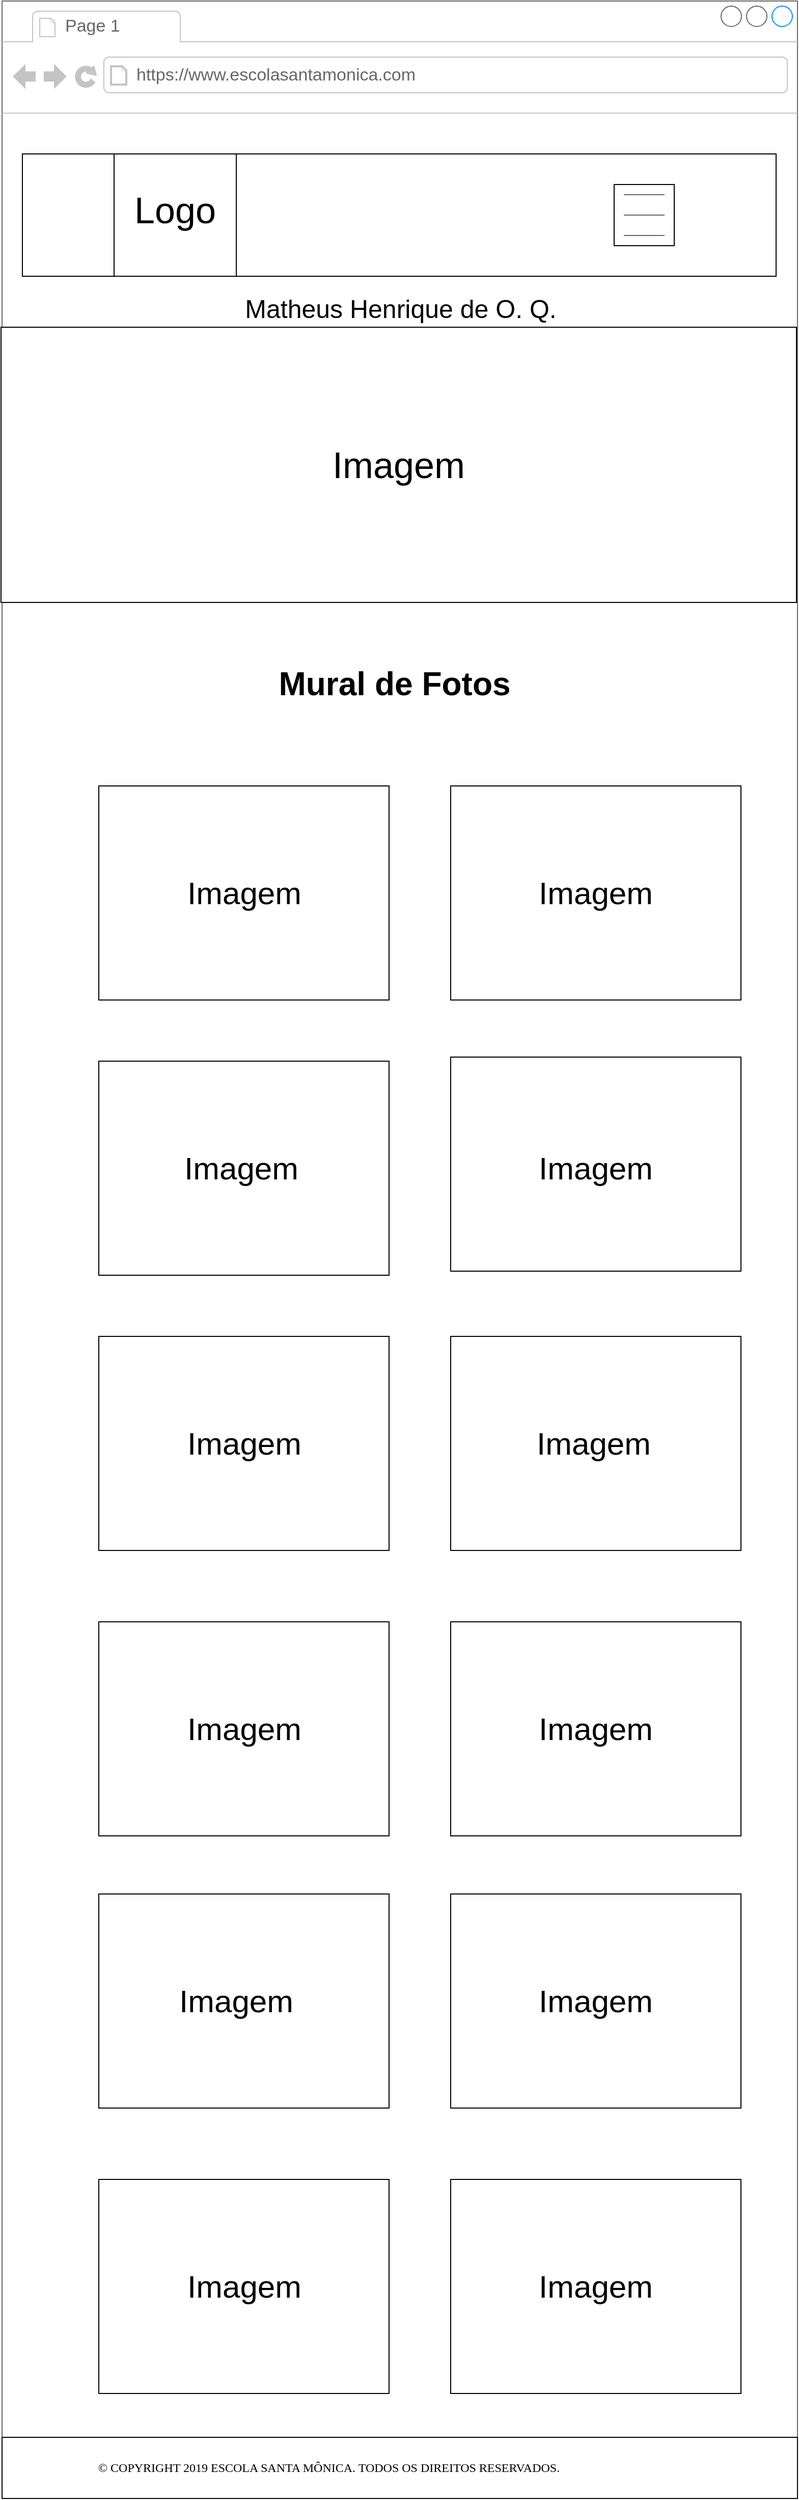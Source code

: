 <mxfile version="12.2.2" type="device" pages="1"><diagram name="Page-1" id="2cc2dc42-3aac-f2a9-1cec-7a8b7cbee084"><mxGraphModel dx="838" dy="481" grid="1" gridSize="10" guides="1" tooltips="1" connect="1" arrows="1" fold="1" page="1" pageScale="1" pageWidth="800" pageHeight="1066" background="#ffffff" math="0" shadow="0"><root><mxCell id="0"/><mxCell id="1" parent="0"/><mxCell id="7026571954dc6520-1" value="" style="strokeWidth=1;shadow=0;dashed=0;align=center;html=1;shape=mxgraph.mockup.containers.browserWindow;rSize=0;strokeColor=#666666;mainText=,;recursiveResize=0;rounded=0;labelBackgroundColor=none;fontFamily=Verdana;fontSize=12;fontStyle=0" parent="1" vertex="1"><mxGeometry x="9" y="30" width="781" height="2390" as="geometry"/></mxCell><mxCell id="7026571954dc6520-2" value="Page 1" style="strokeWidth=1;shadow=0;dashed=0;align=center;html=1;shape=mxgraph.mockup.containers.anchor;fontSize=17;fontColor=#666666;align=left;" parent="7026571954dc6520-1" vertex="1"><mxGeometry x="60" y="12" width="110" height="26" as="geometry"/></mxCell><mxCell id="7026571954dc6520-3" value="https://www.escolasantamonica.com" style="strokeWidth=1;shadow=0;dashed=0;align=center;html=1;shape=mxgraph.mockup.containers.anchor;rSize=0;fontSize=17;fontColor=#666666;align=left;" parent="7026571954dc6520-1" vertex="1"><mxGeometry x="130" y="60" width="250" height="26" as="geometry"/></mxCell><mxCell id="7026571954dc6520-15" value="" style="verticalLabelPosition=bottom;shadow=0;dashed=0;align=center;html=1;verticalAlign=top;strokeWidth=1;shape=mxgraph.mockup.markup.line;strokeColor=#999999;rounded=0;labelBackgroundColor=none;fillColor=#ffffff;fontFamily=Verdana;fontSize=12;fontColor=#000000;" parent="7026571954dc6520-1" vertex="1"><mxGeometry y="310" width="770" height="20" as="geometry"/></mxCell><mxCell id="7026571954dc6520-21" value="" style="verticalLabelPosition=bottom;shadow=0;dashed=0;align=center;html=1;verticalAlign=top;strokeWidth=1;shape=mxgraph.mockup.markup.line;strokeColor=#999999;rounded=0;labelBackgroundColor=none;fillColor=#ffffff;fontFamily=Verdana;fontSize=12;fontColor=#000000;" parent="7026571954dc6520-1" vertex="1"><mxGeometry y="580" width="770" height="20" as="geometry"/></mxCell><mxCell id="ewFMJKoFP-ZU7OxCMfp1-6" value="" style="rounded=0;whiteSpace=wrap;html=1;" parent="7026571954dc6520-1" vertex="1"><mxGeometry x="20" y="150" width="740" height="120" as="geometry"/></mxCell><mxCell id="j2zbWTqFvS1fBI7Qq0S7-1" value="&lt;font size=&quot;1&quot;&gt;&lt;b style=&quot;font-size: 32px&quot;&gt;Mural de Fotos&lt;/b&gt;&lt;/font&gt;" style="text;html=1;strokeColor=none;fillColor=none;align=center;verticalAlign=middle;whiteSpace=wrap;rounded=0;" parent="7026571954dc6520-1" vertex="1"><mxGeometry x="253" y="660" width="265" height="20" as="geometry"/></mxCell><mxCell id="fvU2fTR692eFY3aPYThP-1" value="&lt;font style=&quot;font-size: 36px&quot;&gt;Imagem&lt;/font&gt;" style="rounded=0;whiteSpace=wrap;html=1;" parent="7026571954dc6520-1" vertex="1"><mxGeometry x="-1" y="320" width="781" height="270" as="geometry"/></mxCell><mxCell id="j2zbWTqFvS1fBI7Qq0S7-2" value="" style="rounded=0;whiteSpace=wrap;html=1;" parent="7026571954dc6520-1" vertex="1"><mxGeometry x="95" y="770" width="285" height="210" as="geometry"/></mxCell><mxCell id="y_Yj39JNHj2g9kZFXk6k-1" value="" style="rounded=0;whiteSpace=wrap;html=1;" parent="7026571954dc6520-1" vertex="1"><mxGeometry x="601" y="180" width="59" height="60" as="geometry"/></mxCell><mxCell id="y_Yj39JNHj2g9kZFXk6k-2" value="" style="endArrow=none;html=1;fillColor=#f5f5f5;strokeColor=#666666;" parent="7026571954dc6520-1" edge="1"><mxGeometry width="50" height="50" relative="1" as="geometry"><mxPoint x="610.5" y="190" as="sourcePoint"/><mxPoint x="650.5" y="190" as="targetPoint"/></mxGeometry></mxCell><mxCell id="y_Yj39JNHj2g9kZFXk6k-3" value="" style="endArrow=none;html=1;fillColor=#f5f5f5;strokeColor=#666666;" parent="7026571954dc6520-1" edge="1"><mxGeometry width="50" height="50" relative="1" as="geometry"><mxPoint x="610.5" y="210" as="sourcePoint"/><mxPoint x="650.5" y="210" as="targetPoint"/></mxGeometry></mxCell><mxCell id="y_Yj39JNHj2g9kZFXk6k-5" value="" style="rounded=0;whiteSpace=wrap;html=1;" parent="7026571954dc6520-1" vertex="1"><mxGeometry x="440.5" y="1036" width="285" height="210" as="geometry"/></mxCell><mxCell id="y_Yj39JNHj2g9kZFXk6k-6" value="" style="rounded=0;whiteSpace=wrap;html=1;" parent="7026571954dc6520-1" vertex="1"><mxGeometry x="95" y="1310" width="285" height="210" as="geometry"/></mxCell><mxCell id="y_Yj39JNHj2g9kZFXk6k-8" value="" style="rounded=0;whiteSpace=wrap;html=1;" parent="7026571954dc6520-1" vertex="1"><mxGeometry x="110" y="150" width="120" height="120" as="geometry"/></mxCell><mxCell id="y_Yj39JNHj2g9kZFXk6k-13" value="&lt;font style=&quot;font-size: 36px&quot;&gt;Logo&lt;/font&gt;" style="text;html=1;strokeColor=none;fillColor=none;align=center;verticalAlign=middle;whiteSpace=wrap;rounded=0;" parent="7026571954dc6520-1" vertex="1"><mxGeometry x="147" y="190.5" width="46" height="29" as="geometry"/></mxCell><mxCell id="y_Yj39JNHj2g9kZFXk6k-14" value="" style="endArrow=none;html=1;fillColor=#f5f5f5;strokeColor=#666666;" parent="7026571954dc6520-1" edge="1"><mxGeometry width="50" height="50" relative="1" as="geometry"><mxPoint x="610.5" y="230" as="sourcePoint"/><mxPoint x="650.5" y="230" as="targetPoint"/></mxGeometry></mxCell><mxCell id="dwJY_WXyVM_LCerNqVSv-1" value="" style="rounded=0;whiteSpace=wrap;html=1;" parent="7026571954dc6520-1" vertex="1"><mxGeometry x="440.5" y="770" width="285" height="210" as="geometry"/></mxCell><mxCell id="dwJY_WXyVM_LCerNqVSv-2" value="" style="rounded=0;whiteSpace=wrap;html=1;" parent="7026571954dc6520-1" vertex="1"><mxGeometry x="95" y="1040" width="285" height="210" as="geometry"/></mxCell><mxCell id="dwJY_WXyVM_LCerNqVSv-3" value="" style="rounded=0;whiteSpace=wrap;html=1;" parent="7026571954dc6520-1" vertex="1"><mxGeometry x="440.5" y="1310" width="285" height="210" as="geometry"/></mxCell><mxCell id="dwJY_WXyVM_LCerNqVSv-4" value="" style="rounded=0;whiteSpace=wrap;html=1;" parent="7026571954dc6520-1" vertex="1"><mxGeometry x="95" y="1590" width="285" height="210" as="geometry"/></mxCell><mxCell id="dwJY_WXyVM_LCerNqVSv-5" value="" style="rounded=0;whiteSpace=wrap;html=1;" parent="7026571954dc6520-1" vertex="1"><mxGeometry x="440.5" y="1590" width="285" height="210" as="geometry"/></mxCell><mxCell id="TOjJxOw6lqvirdKGVcZh-1" value="" style="rounded=0;whiteSpace=wrap;html=1;" parent="7026571954dc6520-1" vertex="1"><mxGeometry x="95" y="1857" width="285" height="210" as="geometry"/></mxCell><mxCell id="TOjJxOw6lqvirdKGVcZh-2" value="" style="rounded=0;whiteSpace=wrap;html=1;" parent="7026571954dc6520-1" vertex="1"><mxGeometry x="440.5" y="1857" width="285" height="210" as="geometry"/></mxCell><mxCell id="TOjJxOw6lqvirdKGVcZh-3" value="" style="rounded=0;whiteSpace=wrap;html=1;" parent="7026571954dc6520-1" vertex="1"><mxGeometry x="95" y="2137" width="285" height="210" as="geometry"/></mxCell><mxCell id="TOjJxOw6lqvirdKGVcZh-4" value="" style="rounded=0;whiteSpace=wrap;html=1;" parent="7026571954dc6520-1" vertex="1"><mxGeometry x="440.5" y="2137" width="285" height="210" as="geometry"/></mxCell><mxCell id="TOjJxOw6lqvirdKGVcZh-5" value="&lt;font style=&quot;font-size: 31px&quot;&gt;Imagem&lt;/font&gt;" style="text;html=1;strokeColor=none;fillColor=none;align=center;verticalAlign=middle;whiteSpace=wrap;rounded=0;" parent="7026571954dc6520-1" vertex="1"><mxGeometry x="218" y="865" width="40" height="20" as="geometry"/></mxCell><mxCell id="TOjJxOw6lqvirdKGVcZh-6" value="&lt;font style=&quot;font-size: 31px&quot;&gt;Imagem&lt;/font&gt;" style="text;html=1;strokeColor=none;fillColor=none;align=center;verticalAlign=middle;whiteSpace=wrap;rounded=0;" parent="7026571954dc6520-1" vertex="1"><mxGeometry x="563" y="865" width="40" height="20" as="geometry"/></mxCell><mxCell id="TOjJxOw6lqvirdKGVcZh-7" value="&lt;font style=&quot;font-size: 31px&quot;&gt;Imagem&lt;/font&gt;" style="text;html=1;strokeColor=none;fillColor=none;align=center;verticalAlign=middle;whiteSpace=wrap;rounded=0;" parent="7026571954dc6520-1" vertex="1"><mxGeometry x="215" y="1135" width="40" height="20" as="geometry"/></mxCell><mxCell id="TOjJxOw6lqvirdKGVcZh-8" value="&lt;font style=&quot;font-size: 31px&quot;&gt;Imagem&lt;/font&gt;" style="text;html=1;strokeColor=none;fillColor=none;align=center;verticalAlign=middle;whiteSpace=wrap;rounded=0;" parent="7026571954dc6520-1" vertex="1"><mxGeometry x="563" y="1135" width="40" height="20" as="geometry"/></mxCell><mxCell id="TOjJxOw6lqvirdKGVcZh-9" value="&lt;font style=&quot;font-size: 31px&quot;&gt;Imagem&lt;/font&gt;" style="text;html=1;strokeColor=none;fillColor=none;align=center;verticalAlign=middle;whiteSpace=wrap;rounded=0;" parent="7026571954dc6520-1" vertex="1"><mxGeometry x="218" y="1405" width="40" height="20" as="geometry"/></mxCell><mxCell id="TOjJxOw6lqvirdKGVcZh-10" value="&lt;font style=&quot;font-size: 31px&quot;&gt;Imagem&lt;/font&gt;" style="text;html=1;strokeColor=none;fillColor=none;align=center;verticalAlign=middle;whiteSpace=wrap;rounded=0;" parent="7026571954dc6520-1" vertex="1"><mxGeometry x="561" y="1405" width="40" height="20" as="geometry"/></mxCell><mxCell id="TOjJxOw6lqvirdKGVcZh-11" value="&lt;font style=&quot;font-size: 31px&quot;&gt;Imagem&lt;/font&gt;" style="text;html=1;strokeColor=none;fillColor=none;align=center;verticalAlign=middle;whiteSpace=wrap;rounded=0;" parent="7026571954dc6520-1" vertex="1"><mxGeometry x="218" y="1685" width="40" height="20" as="geometry"/></mxCell><mxCell id="TOjJxOw6lqvirdKGVcZh-12" value="&lt;font style=&quot;font-size: 31px&quot;&gt;Imagem&lt;/font&gt;" style="text;html=1;strokeColor=none;fillColor=none;align=center;verticalAlign=middle;whiteSpace=wrap;rounded=0;" parent="7026571954dc6520-1" vertex="1"><mxGeometry x="563" y="1685" width="40" height="20" as="geometry"/></mxCell><mxCell id="TOjJxOw6lqvirdKGVcZh-13" value="&lt;font style=&quot;font-size: 31px&quot;&gt;Imagem&lt;/font&gt;" style="text;html=1;strokeColor=none;fillColor=none;align=center;verticalAlign=middle;whiteSpace=wrap;rounded=0;" parent="7026571954dc6520-1" vertex="1"><mxGeometry x="210" y="1952" width="40" height="20" as="geometry"/></mxCell><mxCell id="TOjJxOw6lqvirdKGVcZh-14" value="&lt;font style=&quot;font-size: 31px&quot;&gt;Imagem&lt;/font&gt;" style="text;html=1;strokeColor=none;fillColor=none;align=center;verticalAlign=middle;whiteSpace=wrap;rounded=0;" parent="7026571954dc6520-1" vertex="1"><mxGeometry x="563" y="1952" width="40" height="20" as="geometry"/></mxCell><mxCell id="TOjJxOw6lqvirdKGVcZh-15" value="&lt;font style=&quot;font-size: 31px&quot;&gt;Imagem&lt;/font&gt;" style="text;html=1;strokeColor=none;fillColor=none;align=center;verticalAlign=middle;whiteSpace=wrap;rounded=0;" parent="7026571954dc6520-1" vertex="1"><mxGeometry x="218" y="2232" width="40" height="20" as="geometry"/></mxCell><mxCell id="TOjJxOw6lqvirdKGVcZh-16" value="&lt;font style=&quot;font-size: 31px&quot;&gt;Imagem&lt;/font&gt;" style="text;html=1;strokeColor=none;fillColor=none;align=center;verticalAlign=middle;whiteSpace=wrap;rounded=0;" parent="7026571954dc6520-1" vertex="1"><mxGeometry x="563" y="2232" width="40" height="20" as="geometry"/></mxCell><mxCell id="g52bBoKiXnqLOtl8iOrb-1" value="&lt;font style=&quot;font-size: 25px&quot;&gt;Matheus Henrique de O. Q.&lt;/font&gt;" style="text;html=1;align=center;" vertex="1" parent="7026571954dc6520-1"><mxGeometry x="235" y="280" width="311" height="30" as="geometry"/></mxCell><mxCell id="Bn8Y6w_Um3144dJxdNAO-1" value="" style="rounded=0;whiteSpace=wrap;html=1;" parent="1" vertex="1"><mxGeometry x="9" y="2420" width="781" height="60" as="geometry"/></mxCell><mxCell id="Bn8Y6w_Um3144dJxdNAO-2" value="&lt;span style=&quot;font-family: &amp;#34;londrina solid&amp;#34; , cursive ; text-transform: uppercase ; background-color: rgb(255 , 255 , 255)&quot;&gt;© COPYRIGHT 2019 ESCOLA SANTA MÔNICA. TODOS OS DIREITOS RESERVADOS.&lt;/span&gt;" style="text;html=1;strokeColor=none;fillColor=none;align=center;verticalAlign=middle;whiteSpace=wrap;rounded=0;" parent="1" vertex="1"><mxGeometry x="80" y="2440" width="500" height="20" as="geometry"/></mxCell></root></mxGraphModel></diagram></mxfile>